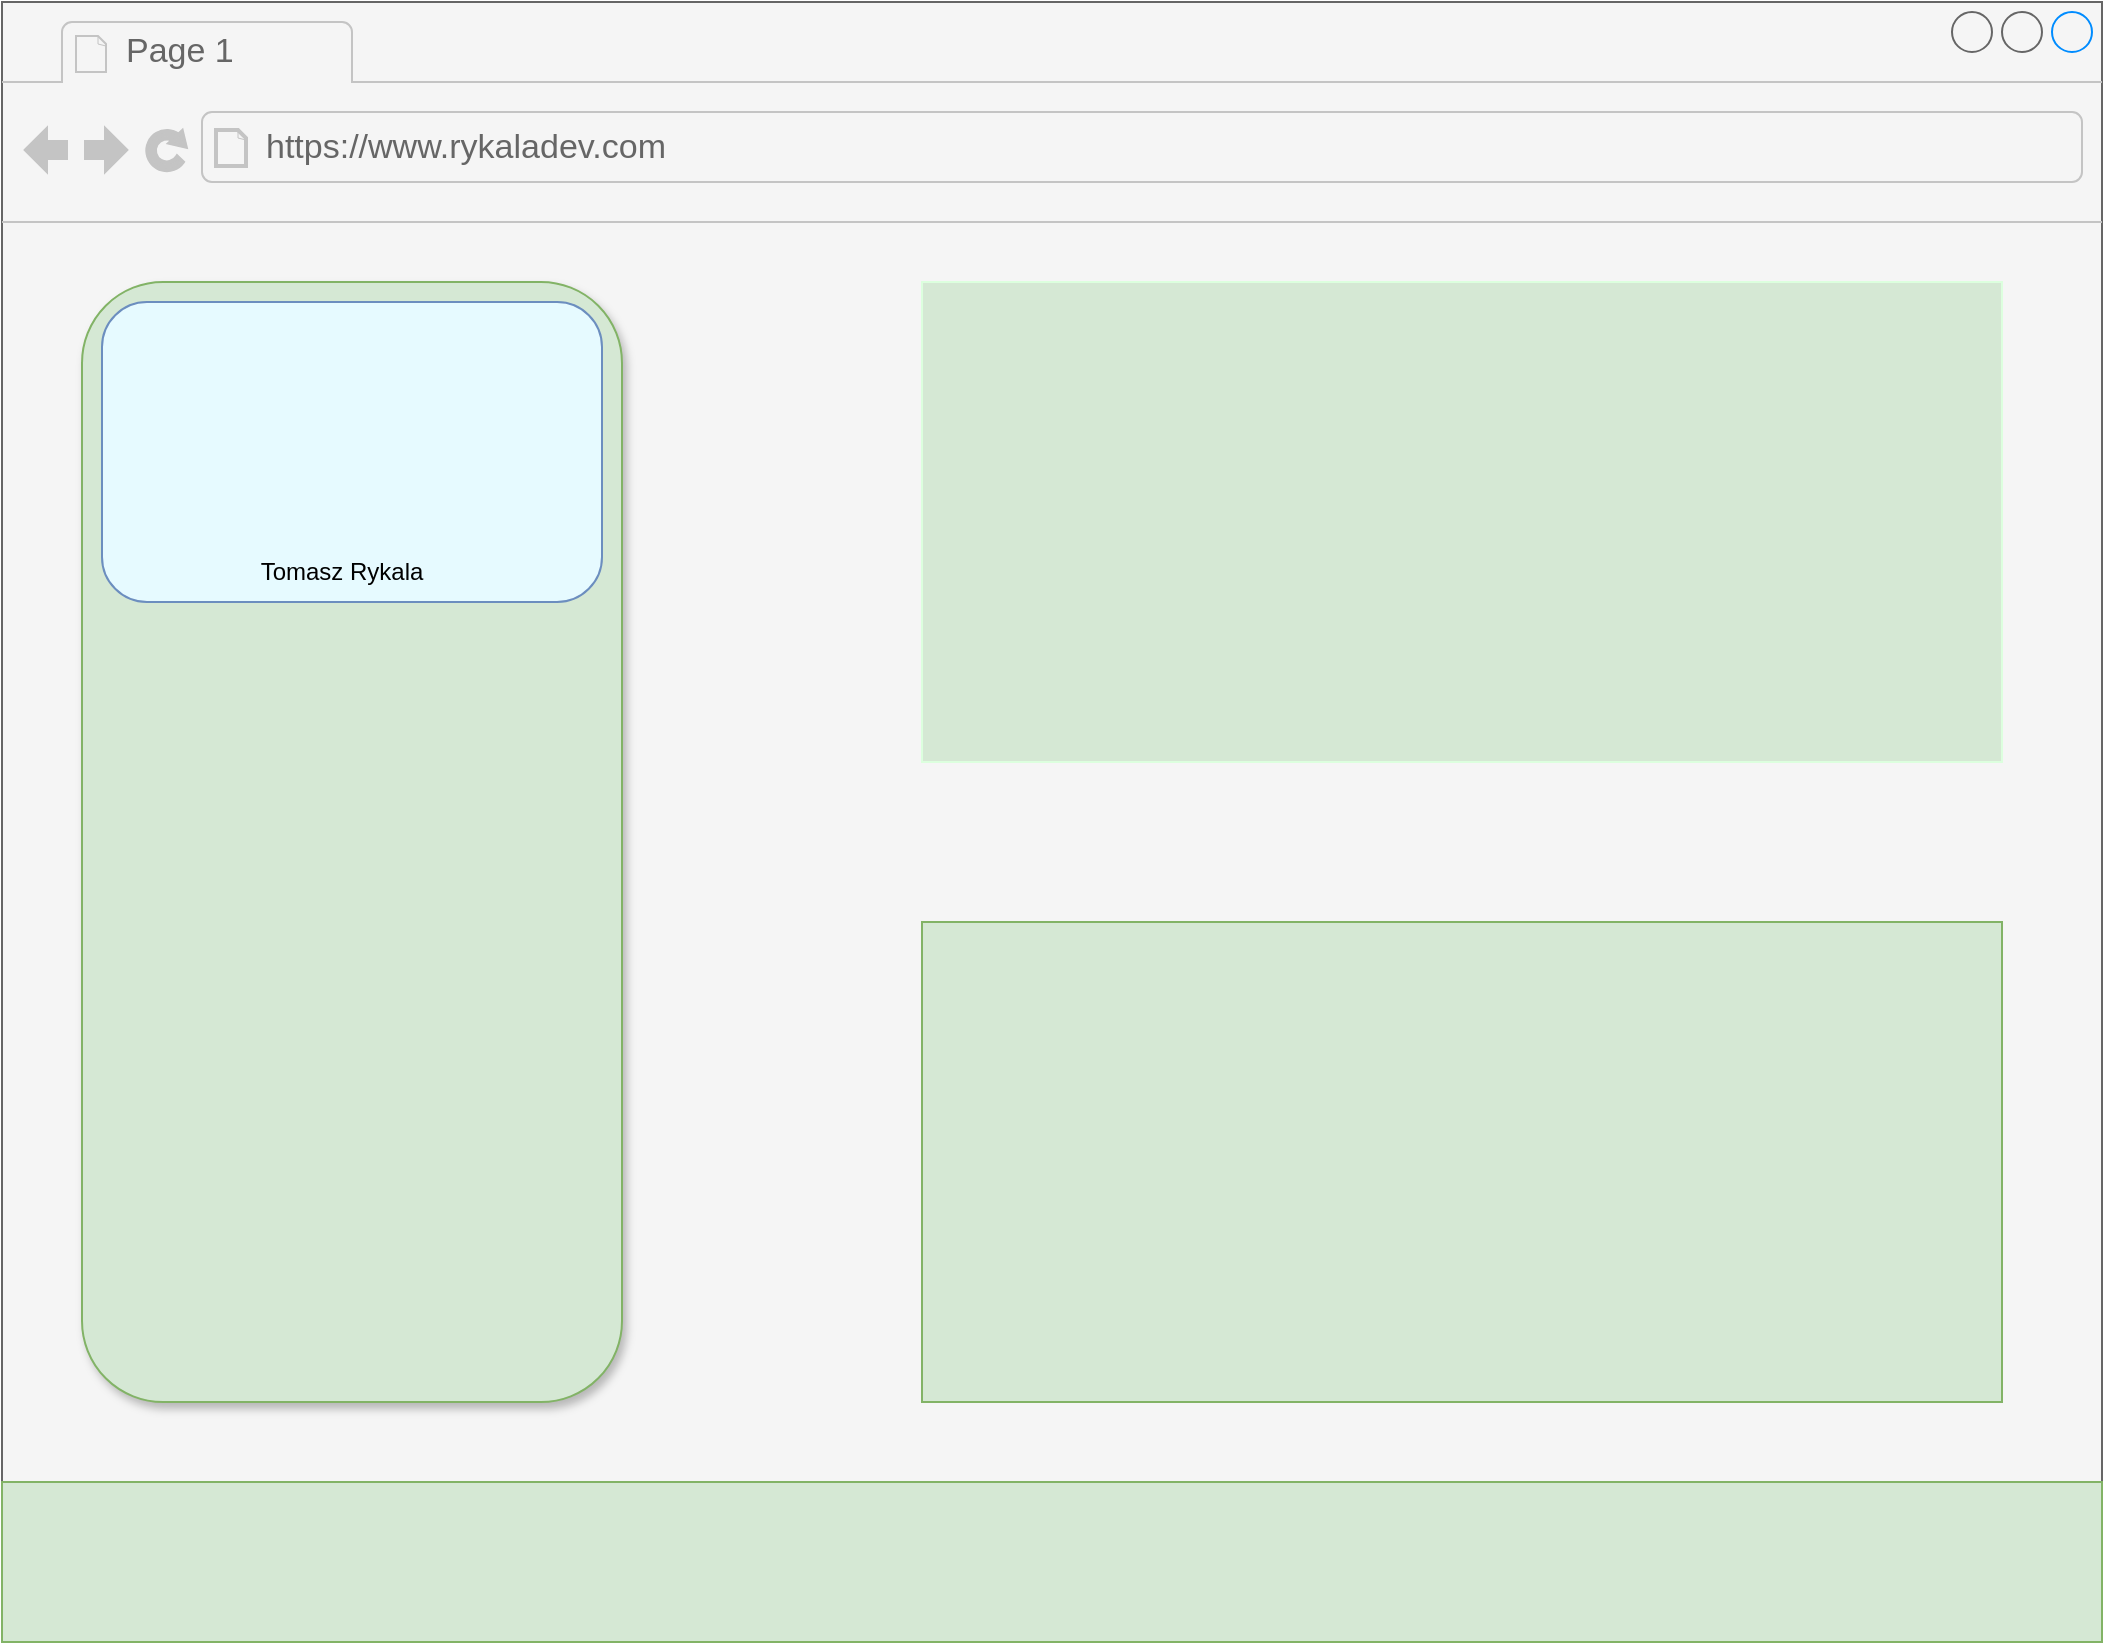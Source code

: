 <mxfile version="26.0.11">
  <diagram name="Page-1" id="2cc2dc42-3aac-f2a9-1cec-7a8b7cbee084">
    <mxGraphModel dx="1562" dy="845" grid="1" gridSize="10" guides="1" tooltips="1" connect="1" arrows="1" fold="1" page="1" pageScale="1" pageWidth="1100" pageHeight="850" background="#ffffff" math="0" shadow="0">
      <root>
        <mxCell id="0" />
        <mxCell id="1" parent="0" />
        <mxCell id="7026571954dc6520-1" value="" style="strokeWidth=1;shadow=0;dashed=0;align=center;html=1;shape=mxgraph.mockup.containers.browserWindow;rSize=0;mainText=,;recursiveResize=0;rounded=0;labelBackgroundColor=none;fontFamily=Verdana;fontSize=12;fillColor=#f5f5f5;gradientColor=#b3b3b3;strokeColor=#666666;" parent="1" vertex="1">
          <mxGeometry x="30" y="20" width="1050" height="820" as="geometry" />
        </mxCell>
        <mxCell id="7026571954dc6520-2" value="Page 1" style="strokeWidth=1;shadow=0;dashed=0;align=center;html=1;shape=mxgraph.mockup.containers.anchor;fontSize=17;fontColor=#666666;align=left;" parent="7026571954dc6520-1" vertex="1">
          <mxGeometry x="60" y="12" width="110" height="26" as="geometry" />
        </mxCell>
        <mxCell id="7026571954dc6520-3" value="https://www.rykaladev.com" style="strokeWidth=1;shadow=0;dashed=0;align=center;html=1;shape=mxgraph.mockup.containers.anchor;rSize=0;fontSize=17;fontColor=#666666;align=left;" parent="7026571954dc6520-1" vertex="1">
          <mxGeometry x="130" y="60" width="250" height="26" as="geometry" />
        </mxCell>
        <mxCell id="zbwMCri0qh1lunIGQeWZ-6" value="" style="rounded=1;whiteSpace=wrap;html=1;fillColor=#d5e8d4;strokeColor=#82b366;glass=0;shadow=1;" parent="7026571954dc6520-1" vertex="1">
          <mxGeometry x="40" y="140" width="270" height="560" as="geometry" />
        </mxCell>
        <mxCell id="zbwMCri0qh1lunIGQeWZ-7" value="" style="rounded=0;whiteSpace=wrap;html=1;fillColor=#d5e8d4;strokeColor=#DCFFDE;" parent="7026571954dc6520-1" vertex="1">
          <mxGeometry x="460" y="140" width="540" height="240" as="geometry" />
        </mxCell>
        <mxCell id="zbwMCri0qh1lunIGQeWZ-8" value="" style="rounded=0;whiteSpace=wrap;html=1;fillColor=#d5e8d4;strokeColor=#82b366;" parent="7026571954dc6520-1" vertex="1">
          <mxGeometry x="460" y="460" width="540" height="240" as="geometry" />
        </mxCell>
        <mxCell id="zbwMCri0qh1lunIGQeWZ-9" value="" style="rounded=0;whiteSpace=wrap;html=1;fillColor=#d5e8d4;strokeColor=#82b366;" parent="7026571954dc6520-1" vertex="1">
          <mxGeometry y="740" width="1050" height="80" as="geometry" />
        </mxCell>
        <mxCell id="zbwMCri0qh1lunIGQeWZ-10" value="" style="rounded=1;whiteSpace=wrap;html=1;fillColor=#E6FAFF;strokeColor=#6c8ebf;" parent="7026571954dc6520-1" vertex="1">
          <mxGeometry x="50" y="150" width="250" height="150" as="geometry" />
        </mxCell>
        <mxCell id="hMyHYQ3BqULOm8mVNzxK-1" value="Tomasz Rykala" style="text;html=1;align=center;verticalAlign=middle;whiteSpace=wrap;rounded=0;" vertex="1" parent="7026571954dc6520-1">
          <mxGeometry x="110" y="270" width="120" height="30" as="geometry" />
        </mxCell>
      </root>
    </mxGraphModel>
  </diagram>
</mxfile>
